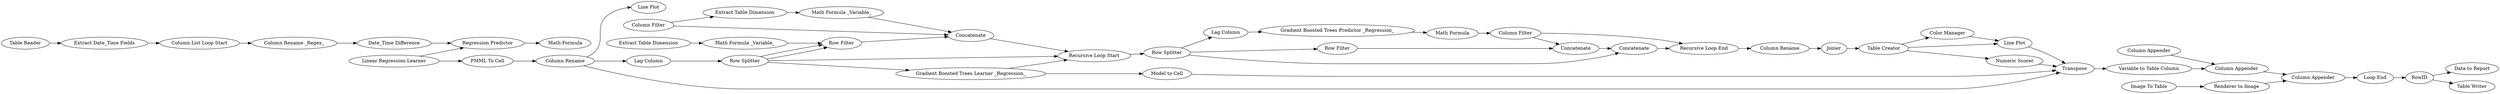 digraph {
	11 [label="Column List Loop Start"]
	13 [label="Lag Column"]
	14 [label="Row Splitter"]
	15 [label="Gradient Boosted Trees Learner _Regression_"]
	23 [label="Column Rename _Regex_"]
	24 [label="Numeric Scorer"]
	47 [label="Line Plot"]
	25 [label="Row Filter"]
	26 [label="Extract Table Dimension"]
	27 [label="Math Formula _Variable_"]
	30 [label="Column Filter"]
	31 [label=Concatenate]
	45 [label="Extract Table Dimension"]
	46 [label="Math Formula _Variable_"]
	35 [label="Recursive Loop Start"]
	36 [label="Row Splitter"]
	37 [label="Lag Column"]
	38 [label="Gradient Boosted Trees Predictor _Regression_"]
	39 [label="Math Formula"]
	40 [label="Row Filter"]
	41 [label=Concatenate]
	42 [label=Concatenate]
	43 [label="Column Filter"]
	44 [label="Recursive Loop End"]
	48 [label=Joiner]
	49 [label="Column Rename"]
	67 [label="Math Formula"]
	52 [label="Model to Cell"]
	60 [label=RowID]
	61 [label="Data to Report"]
	64 [label="Date_Time Difference"]
	67 [label="Table Creator"]
	68 [label="Color Manager"]
	63 [label="Linear Regression Learner"]
	65 [label="Regression Predictor"]
	66 [label="Math Formula"]
	69 [label="PMML To Cell"]
	70 [label="Column Rename"]
	73 [label="Line Plot"]
	19 [label=Transpose]
	53 [label="Variable to Table Column"]
	55 [label="Image To Table"]
	56 [label="Column Appender"]
	57 [label="Column Appender"]
	62 [label="Renderer to Image"]
	71 [label="Column Appender"]
	75 [label="Table Reader"]
	76 [label="Extract Date_Time Fields"]
	77 [label="Table Writer"]
	78 [label="Loop End"]
	25 -> 31
	26 -> 27
	27 -> 25
	30 -> 31
	30 -> 45
	45 -> 46
	46 -> 31
	35 -> 36
	36 -> 37
	36 -> 40
	36 -> 42
	37 -> 38
	38 -> 39
	39 -> 43
	40 -> 41
	41 -> 42
	42 -> 44
	43 -> 41
	43 -> 44
	44 -> 49
	48 -> 67
	49 -> 48
	63 -> 69
	63 -> 65
	65 -> 66
	69 -> 70
	19 -> 53
	53 -> 56
	55 -> 62
	56 -> 57
	62 -> 57
	71 -> 56
	11 -> 23
	13 -> 14
	14 -> 15
	14 -> 25
	14 -> 25
	14 -> 35
	15 -> 52
	15 -> 35
	23 -> 64
	24 -> 19
	47 -> 19
	31 -> 35
	67 -> 47
	67 -> 24
	52 -> 19
	60 -> 61
	60 -> 77
	64 -> 65
	67 -> 68
	68 -> 47
	70 -> 73
	70 -> 19
	70 -> 13
	57 -> 78
	75 -> 76
	76 -> 11
	78 -> 60
	rankdir=LR
}

